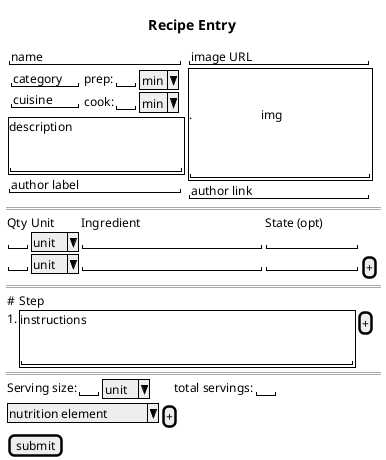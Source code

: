 @startuml key
salt
title Recipe Entry
{
  {
    {
      "name                 "
      {
        {
          "category"
          "cuisine "
        } | 
        {
          prep: | "  " | ^min^
          cook: | "  " | ^min^
        }
      }
      {+
        description
        .
        "                     "
      }
      "author label         "
    } | 
    {
      "image URL             "
      {+
        .
        .
        .                      img
        .
        .
        "                      "
      }
      "author link           "
    }
  }
  ==
  {
    Qty | Unit | Ingredient | State (opt)
    "  " | ^unit^ | "                      " | "           " | .
    "  " | ^unit^ | "                      " | "           " | [+]
  }
  ==
  {
     # | Step
    1. | {+
           instructions
           .
           "                                         "
         } | [+]

  }
  ==
  {
    Serving size: | "  " | ^unit^ | . | . | . | . | total servings: | "  "
  }
  {
    ^nutrition element^ | [+]
  }
  {
    [submit]
  }
}
@enduml